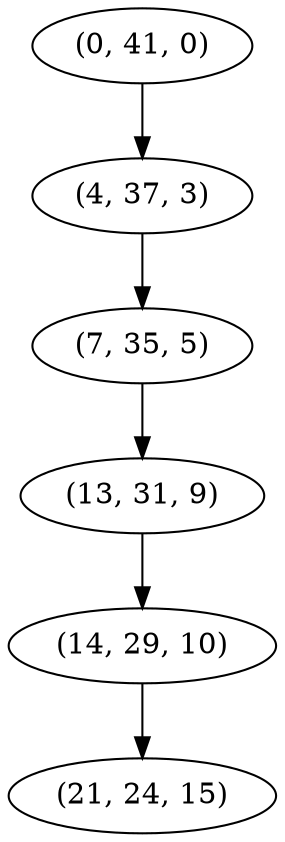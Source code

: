 digraph tree {
    "(0, 41, 0)";
    "(4, 37, 3)";
    "(7, 35, 5)";
    "(13, 31, 9)";
    "(14, 29, 10)";
    "(21, 24, 15)";
    "(0, 41, 0)" -> "(4, 37, 3)";
    "(4, 37, 3)" -> "(7, 35, 5)";
    "(7, 35, 5)" -> "(13, 31, 9)";
    "(13, 31, 9)" -> "(14, 29, 10)";
    "(14, 29, 10)" -> "(21, 24, 15)";
}
